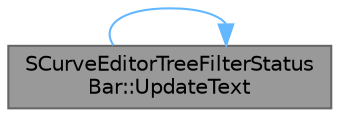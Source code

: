digraph "SCurveEditorTreeFilterStatusBar::UpdateText"
{
 // INTERACTIVE_SVG=YES
 // LATEX_PDF_SIZE
  bgcolor="transparent";
  edge [fontname=Helvetica,fontsize=10,labelfontname=Helvetica,labelfontsize=10];
  node [fontname=Helvetica,fontsize=10,shape=box,height=0.2,width=0.4];
  rankdir="LR";
  Node1 [id="Node000001",label="SCurveEditorTreeFilterStatus\lBar::UpdateText",height=0.2,width=0.4,color="gray40", fillcolor="grey60", style="filled", fontcolor="black",tooltip="Update the filter text to represent the current filter states in the tree."];
  Node1 -> Node1 [id="edge1_Node000001_Node000001",color="steelblue1",style="solid",tooltip=" "];
}
